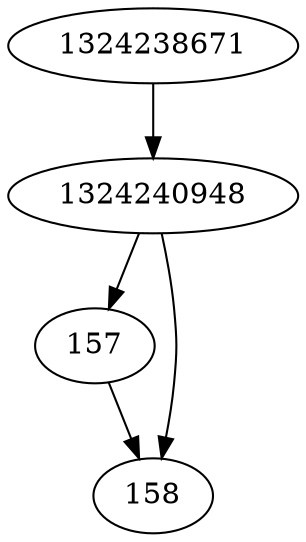 strict digraph  {
1324240948;
157;
158;
1324238671;
1324240948 -> 157;
1324240948 -> 158;
157 -> 158;
1324238671 -> 1324240948;
}
